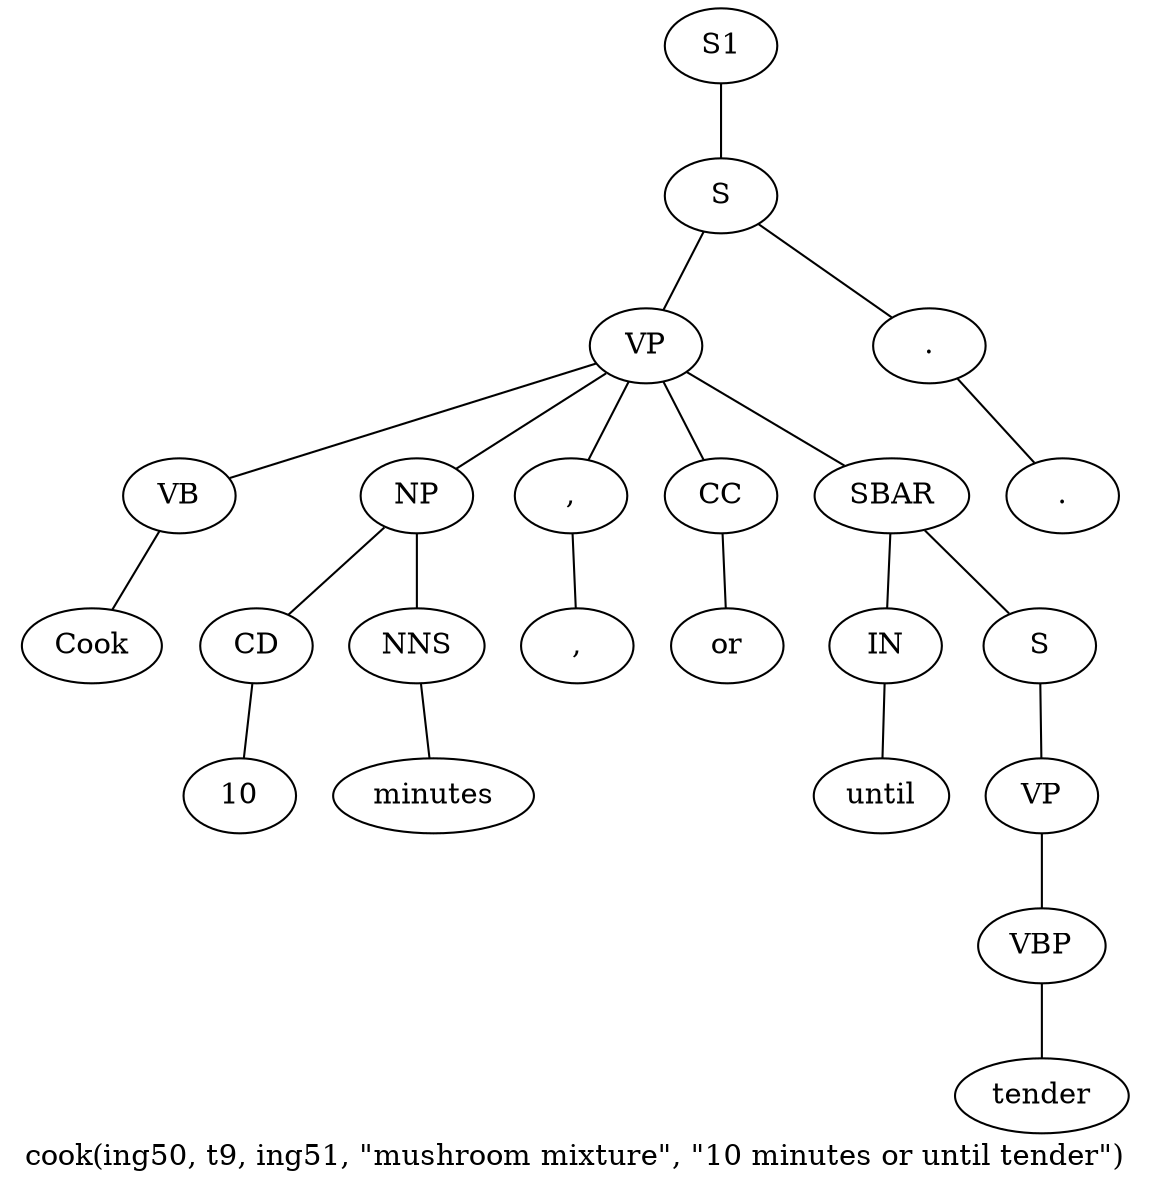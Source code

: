 graph SyntaxGraph {
	label = "cook(ing50, t9, ing51, \"mushroom mixture\", \"10 minutes or until tender\")";
	Node0 [label="S1"];
	Node1 [label="S"];
	Node2 [label="VP"];
	Node3 [label="VB"];
	Node4 [label="Cook"];
	Node5 [label="NP"];
	Node6 [label="CD"];
	Node7 [label="10"];
	Node8 [label="NNS"];
	Node9 [label="minutes"];
	Node10 [label=","];
	Node11 [label=","];
	Node12 [label="CC"];
	Node13 [label="or"];
	Node14 [label="SBAR"];
	Node15 [label="IN"];
	Node16 [label="until"];
	Node17 [label="S"];
	Node18 [label="VP"];
	Node19 [label="VBP"];
	Node20 [label="tender"];
	Node21 [label="."];
	Node22 [label="."];

	Node0 -- Node1;
	Node1 -- Node2;
	Node1 -- Node21;
	Node2 -- Node3;
	Node2 -- Node5;
	Node2 -- Node10;
	Node2 -- Node12;
	Node2 -- Node14;
	Node3 -- Node4;
	Node5 -- Node6;
	Node5 -- Node8;
	Node6 -- Node7;
	Node8 -- Node9;
	Node10 -- Node11;
	Node12 -- Node13;
	Node14 -- Node15;
	Node14 -- Node17;
	Node15 -- Node16;
	Node17 -- Node18;
	Node18 -- Node19;
	Node19 -- Node20;
	Node21 -- Node22;
}